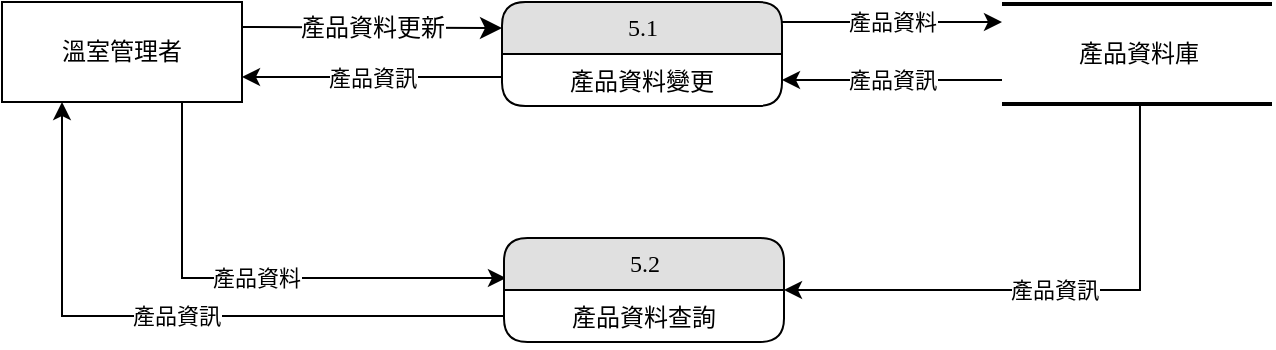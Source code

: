 <mxfile version="12.9.13" type="device"><diagram name="Page-1" id="52a04d89-c75d-2922-d76d-85b35f80e030"><mxGraphModel dx="1086" dy="806" grid="1" gridSize="10" guides="1" tooltips="1" connect="1" arrows="1" fold="1" page="1" pageScale="1" pageWidth="850" pageHeight="1100" background="#ffffff" math="0" shadow="0"><root><mxCell id="0"/><mxCell id="1" parent="0"/><mxCell id="0gl39M8H7QDBqMuL40Td-1" value="產品資訊" style="edgeStyle=orthogonalEdgeStyle;rounded=0;orthogonalLoop=1;jettySize=auto;html=1;entryX=1;entryY=0.5;entryDx=0;entryDy=0;" parent="1" source="0gl39M8H7QDBqMuL40Td-2" target="0gl39M8H7QDBqMuL40Td-7" edge="1"><mxGeometry relative="1" as="geometry"><Array as="points"><mxPoint x="577" y="119"/><mxPoint x="577" y="119"/></Array></mxGeometry></mxCell><mxCell id="0gl39M8H7QDBqMuL40Td-2" value="產品資料庫" style="html=1;rounded=0;shadow=0;comic=0;labelBackgroundColor=none;strokeWidth=2;fontFamily=Verdana;fontSize=12;align=center;shape=mxgraph.ios7ui.horLines;" parent="1" vertex="1"><mxGeometry x="607" y="81" width="135" height="50" as="geometry"/></mxCell><mxCell id="0gl39M8H7QDBqMuL40Td-4" value="溫室管理者" style="whiteSpace=wrap;html=1;rounded=0;shadow=0;comic=0;labelBackgroundColor=none;strokeWidth=1;fontFamily=Verdana;fontSize=12;align=center;" parent="1" vertex="1"><mxGeometry x="107" y="80" width="120" height="50" as="geometry"/></mxCell><mxCell id="0gl39M8H7QDBqMuL40Td-5" value="產品資料" style="edgeStyle=orthogonalEdgeStyle;rounded=0;orthogonalLoop=1;jettySize=auto;html=1;" parent="1" source="0gl39M8H7QDBqMuL40Td-6" target="0gl39M8H7QDBqMuL40Td-2" edge="1"><mxGeometry relative="1" as="geometry"><Array as="points"><mxPoint x="557" y="90"/><mxPoint x="557" y="90"/></Array></mxGeometry></mxCell><mxCell id="0gl39M8H7QDBqMuL40Td-8" value="產品資訊" style="edgeStyle=orthogonalEdgeStyle;rounded=0;orthogonalLoop=1;jettySize=auto;html=1;entryX=1;entryY=0.75;entryDx=0;entryDy=0;" parent="1" source="0gl39M8H7QDBqMuL40Td-7" target="0gl39M8H7QDBqMuL40Td-4" edge="1"><mxGeometry relative="1" as="geometry"><Array as="points"><mxPoint x="257" y="118"/></Array></mxGeometry></mxCell><mxCell id="0gl39M8H7QDBqMuL40Td-3" value="產品資料更新" style="edgeStyle=none;html=1;labelBackgroundColor=#ffffff;startFill=0;startSize=8;endFill=1;endSize=8;fontFamily=Verdana;fontSize=12;exitX=1;exitY=0.25;exitDx=0;exitDy=0;entryX=0;entryY=0.25;entryDx=0;entryDy=0;rounded=0;" parent="1" source="0gl39M8H7QDBqMuL40Td-4" target="0gl39M8H7QDBqMuL40Td-6" edge="1"><mxGeometry relative="1" as="geometry"/></mxCell><mxCell id="zzAFzSaviDejj4DTkL4b-1" value="產品資訊" style="edgeStyle=orthogonalEdgeStyle;rounded=0;orthogonalLoop=1;jettySize=auto;html=1;exitX=0.511;exitY=1.02;exitDx=0;exitDy=0;exitPerimeter=0;entryX=1;entryY=0.5;entryDx=0;entryDy=0;" parent="1" source="0gl39M8H7QDBqMuL40Td-2" target="zzAFzSaviDejj4DTkL4b-5" edge="1"><mxGeometry relative="1" as="geometry"><mxPoint x="675.5" y="140" as="sourcePoint"/></mxGeometry></mxCell><mxCell id="zzAFzSaviDejj4DTkL4b-2" value="產品資料" style="edgeStyle=orthogonalEdgeStyle;rounded=0;orthogonalLoop=1;jettySize=auto;html=1;entryX=0.007;entryY=0.385;entryDx=0;entryDy=0;entryPerimeter=0;exitX=0.75;exitY=1;exitDx=0;exitDy=0;" parent="1" source="0gl39M8H7QDBqMuL40Td-4" target="zzAFzSaviDejj4DTkL4b-5" edge="1"><mxGeometry relative="1" as="geometry"><Array as="points"><mxPoint x="197" y="218"/></Array><mxPoint x="197" y="140" as="sourcePoint"/></mxGeometry></mxCell><mxCell id="zzAFzSaviDejj4DTkL4b-4" value="產品資訊" style="edgeStyle=orthogonalEdgeStyle;rounded=0;orthogonalLoop=1;jettySize=auto;html=1;entryX=0.25;entryY=1;entryDx=0;entryDy=0;" parent="1" source="zzAFzSaviDejj4DTkL4b-6" target="0gl39M8H7QDBqMuL40Td-4" edge="1"><mxGeometry relative="1" as="geometry"><mxPoint x="137" y="141" as="targetPoint"/></mxGeometry></mxCell><mxCell id="0gl39M8H7QDBqMuL40Td-6" value="5.1" style="swimlane;html=1;fontStyle=0;childLayout=stackLayout;horizontal=1;startSize=26;fillColor=#e0e0e0;horizontalStack=0;resizeParent=1;resizeLast=0;collapsible=1;marginBottom=0;swimlaneFillColor=#ffffff;align=center;rounded=1;shadow=0;comic=0;labelBackgroundColor=none;strokeWidth=1;fontFamily=Verdana;fontSize=12" parent="1" vertex="1"><mxGeometry x="357" y="80" width="140" height="52" as="geometry"/></mxCell><mxCell id="0gl39M8H7QDBqMuL40Td-7" value="產品資料變更" style="text;html=1;strokeColor=none;fillColor=none;spacingLeft=4;spacingRight=4;whiteSpace=wrap;overflow=hidden;rotatable=0;points=[[0,0.5],[1,0.5]];portConstraint=eastwest;align=center;" parent="0gl39M8H7QDBqMuL40Td-6" vertex="1"><mxGeometry y="26" width="140" height="26" as="geometry"/></mxCell><mxCell id="zzAFzSaviDejj4DTkL4b-5" value="5.2" style="swimlane;html=1;fontStyle=0;childLayout=stackLayout;horizontal=1;startSize=26;fillColor=#e0e0e0;horizontalStack=0;resizeParent=1;resizeLast=0;collapsible=1;marginBottom=0;swimlaneFillColor=#ffffff;align=center;rounded=1;shadow=0;comic=0;labelBackgroundColor=none;strokeWidth=1;fontFamily=Verdana;fontSize=12" parent="1" vertex="1"><mxGeometry x="358" y="198" width="140" height="52" as="geometry"/></mxCell><mxCell id="zzAFzSaviDejj4DTkL4b-6" value="產品資料查詢" style="text;html=1;strokeColor=none;fillColor=none;spacingLeft=4;spacingRight=4;whiteSpace=wrap;overflow=hidden;rotatable=0;points=[[0,0.5],[1,0.5]];portConstraint=eastwest;align=center;" parent="zzAFzSaviDejj4DTkL4b-5" vertex="1"><mxGeometry y="26" width="140" height="26" as="geometry"/></mxCell></root></mxGraphModel></diagram></mxfile>
